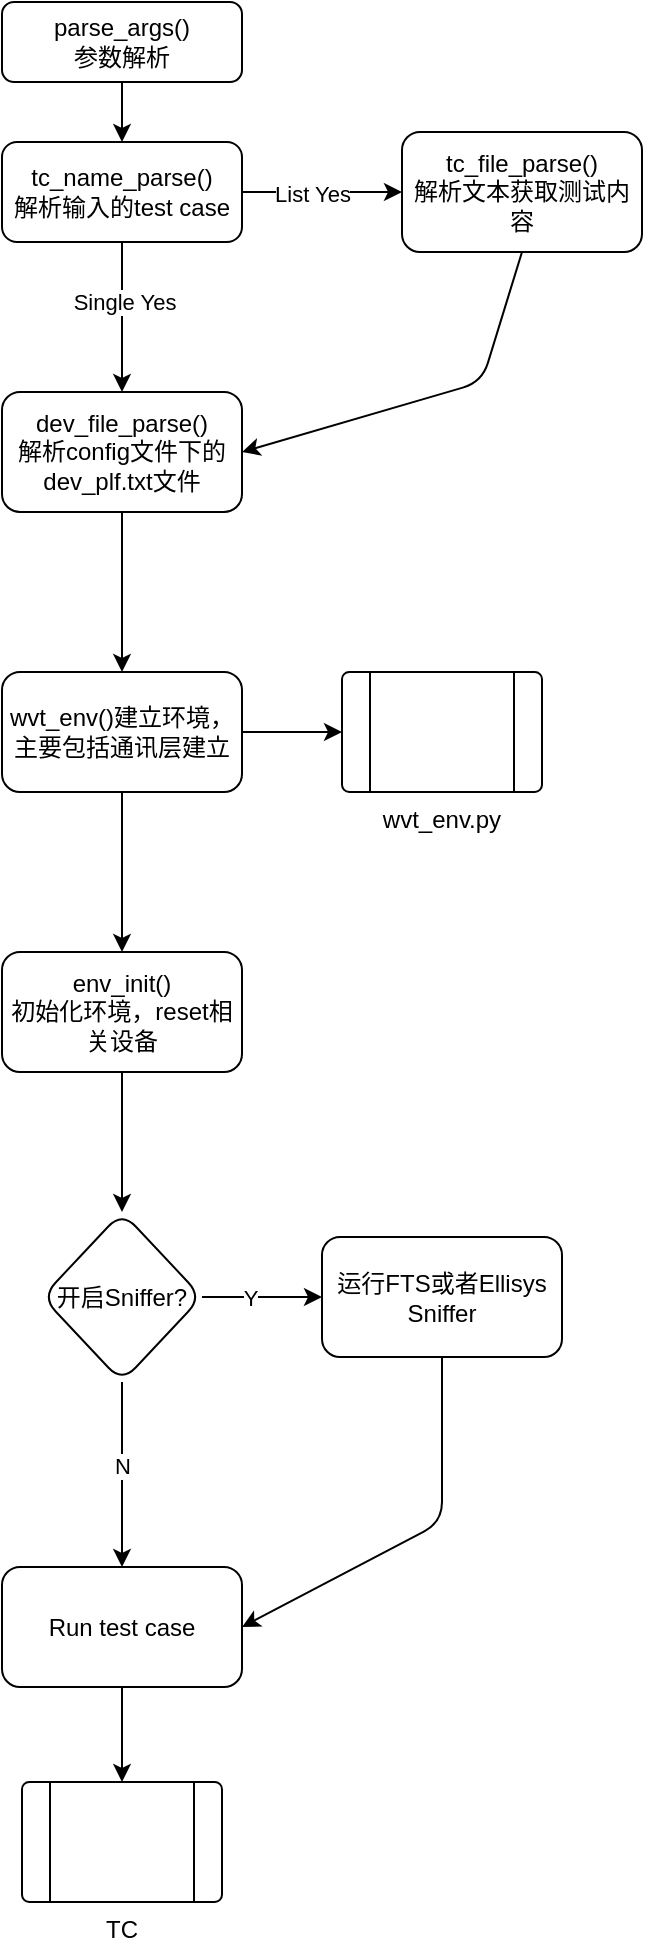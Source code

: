 <mxfile version="14.9.0" type="github">
  <diagram id="C5RBs43oDa-KdzZeNtuy" name="Page-1">
    <mxGraphModel dx="2171" dy="1181" grid="1" gridSize="10" guides="1" tooltips="1" connect="1" arrows="1" fold="1" page="1" pageScale="1" pageWidth="827" pageHeight="1169" math="0" shadow="0">
      <root>
        <mxCell id="WIyWlLk6GJQsqaUBKTNV-0" />
        <mxCell id="WIyWlLk6GJQsqaUBKTNV-1" parent="WIyWlLk6GJQsqaUBKTNV-0" />
        <mxCell id="iy4I2APVL6kOR7OKOTB_-1" value="" style="edgeStyle=orthogonalEdgeStyle;rounded=0;orthogonalLoop=1;jettySize=auto;html=1;" edge="1" parent="WIyWlLk6GJQsqaUBKTNV-1" source="WIyWlLk6GJQsqaUBKTNV-3" target="iy4I2APVL6kOR7OKOTB_-0">
          <mxGeometry relative="1" as="geometry" />
        </mxCell>
        <mxCell id="WIyWlLk6GJQsqaUBKTNV-3" value="parse_args()&lt;br&gt;参数解析" style="rounded=1;whiteSpace=wrap;html=1;fontSize=12;glass=0;strokeWidth=1;shadow=0;" parent="WIyWlLk6GJQsqaUBKTNV-1" vertex="1">
          <mxGeometry x="50" y="30" width="120" height="40" as="geometry" />
        </mxCell>
        <mxCell id="iy4I2APVL6kOR7OKOTB_-3" value="" style="edgeStyle=orthogonalEdgeStyle;rounded=0;orthogonalLoop=1;jettySize=auto;html=1;" edge="1" parent="WIyWlLk6GJQsqaUBKTNV-1" source="iy4I2APVL6kOR7OKOTB_-0" target="iy4I2APVL6kOR7OKOTB_-2">
          <mxGeometry relative="1" as="geometry" />
        </mxCell>
        <mxCell id="iy4I2APVL6kOR7OKOTB_-4" value="List Yes" style="edgeLabel;html=1;align=center;verticalAlign=middle;resizable=0;points=[];" vertex="1" connectable="0" parent="iy4I2APVL6kOR7OKOTB_-3">
          <mxGeometry x="-0.128" y="-1" relative="1" as="geometry">
            <mxPoint as="offset" />
          </mxGeometry>
        </mxCell>
        <mxCell id="iy4I2APVL6kOR7OKOTB_-6" value="" style="edgeStyle=orthogonalEdgeStyle;rounded=0;orthogonalLoop=1;jettySize=auto;html=1;" edge="1" parent="WIyWlLk6GJQsqaUBKTNV-1" source="iy4I2APVL6kOR7OKOTB_-0" target="iy4I2APVL6kOR7OKOTB_-5">
          <mxGeometry relative="1" as="geometry" />
        </mxCell>
        <mxCell id="iy4I2APVL6kOR7OKOTB_-7" value="Single Yes" style="edgeLabel;html=1;align=center;verticalAlign=middle;resizable=0;points=[];" vertex="1" connectable="0" parent="iy4I2APVL6kOR7OKOTB_-6">
          <mxGeometry x="-0.198" y="1" relative="1" as="geometry">
            <mxPoint as="offset" />
          </mxGeometry>
        </mxCell>
        <mxCell id="iy4I2APVL6kOR7OKOTB_-0" value="tc_name_parse()&lt;br&gt;解析输入的test case" style="whiteSpace=wrap;html=1;rounded=1;shadow=0;strokeWidth=1;glass=0;" vertex="1" parent="WIyWlLk6GJQsqaUBKTNV-1">
          <mxGeometry x="50" y="100" width="120" height="50" as="geometry" />
        </mxCell>
        <mxCell id="iy4I2APVL6kOR7OKOTB_-2" value="tc_file_parse()&lt;br&gt;解析文本获取测试内容" style="whiteSpace=wrap;html=1;rounded=1;shadow=0;strokeWidth=1;glass=0;" vertex="1" parent="WIyWlLk6GJQsqaUBKTNV-1">
          <mxGeometry x="250" y="95" width="120" height="60" as="geometry" />
        </mxCell>
        <mxCell id="iy4I2APVL6kOR7OKOTB_-13" value="" style="edgeStyle=orthogonalEdgeStyle;rounded=0;orthogonalLoop=1;jettySize=auto;html=1;" edge="1" parent="WIyWlLk6GJQsqaUBKTNV-1" source="iy4I2APVL6kOR7OKOTB_-5" target="iy4I2APVL6kOR7OKOTB_-12">
          <mxGeometry relative="1" as="geometry" />
        </mxCell>
        <mxCell id="iy4I2APVL6kOR7OKOTB_-5" value="dev_file_parse()&lt;br&gt;解析config文件下的dev_plf.txt文件" style="rounded=1;whiteSpace=wrap;html=1;shadow=0;strokeWidth=1;glass=0;" vertex="1" parent="WIyWlLk6GJQsqaUBKTNV-1">
          <mxGeometry x="50" y="225" width="120" height="60" as="geometry" />
        </mxCell>
        <mxCell id="iy4I2APVL6kOR7OKOTB_-11" value="" style="endArrow=classic;html=1;exitX=0.5;exitY=1;exitDx=0;exitDy=0;entryX=1;entryY=0.5;entryDx=0;entryDy=0;" edge="1" parent="WIyWlLk6GJQsqaUBKTNV-1" source="iy4I2APVL6kOR7OKOTB_-2" target="iy4I2APVL6kOR7OKOTB_-5">
          <mxGeometry width="50" height="50" relative="1" as="geometry">
            <mxPoint x="320" y="180" as="sourcePoint" />
            <mxPoint x="280" y="250" as="targetPoint" />
            <Array as="points">
              <mxPoint x="290" y="220" />
            </Array>
          </mxGeometry>
        </mxCell>
        <mxCell id="iy4I2APVL6kOR7OKOTB_-17" value="" style="edgeStyle=orthogonalEdgeStyle;rounded=0;orthogonalLoop=1;jettySize=auto;html=1;" edge="1" parent="WIyWlLk6GJQsqaUBKTNV-1" source="iy4I2APVL6kOR7OKOTB_-12" target="iy4I2APVL6kOR7OKOTB_-16">
          <mxGeometry relative="1" as="geometry" />
        </mxCell>
        <mxCell id="iy4I2APVL6kOR7OKOTB_-19" value="" style="edgeStyle=orthogonalEdgeStyle;rounded=0;orthogonalLoop=1;jettySize=auto;html=1;" edge="1" parent="WIyWlLk6GJQsqaUBKTNV-1" source="iy4I2APVL6kOR7OKOTB_-12" target="iy4I2APVL6kOR7OKOTB_-18">
          <mxGeometry relative="1" as="geometry" />
        </mxCell>
        <mxCell id="iy4I2APVL6kOR7OKOTB_-12" value="wvt_env()建立环境，主要包括通讯层建立" style="rounded=1;whiteSpace=wrap;html=1;shadow=0;strokeWidth=1;glass=0;" vertex="1" parent="WIyWlLk6GJQsqaUBKTNV-1">
          <mxGeometry x="50" y="365" width="120" height="60" as="geometry" />
        </mxCell>
        <mxCell id="iy4I2APVL6kOR7OKOTB_-16" value="wvt_env.py" style="verticalLabelPosition=bottom;verticalAlign=top;html=1;shape=process;whiteSpace=wrap;rounded=1;size=0.14;arcSize=6;" vertex="1" parent="WIyWlLk6GJQsqaUBKTNV-1">
          <mxGeometry x="220" y="365" width="100" height="60" as="geometry" />
        </mxCell>
        <mxCell id="iy4I2APVL6kOR7OKOTB_-21" value="" style="edgeStyle=orthogonalEdgeStyle;rounded=0;orthogonalLoop=1;jettySize=auto;html=1;" edge="1" parent="WIyWlLk6GJQsqaUBKTNV-1" source="iy4I2APVL6kOR7OKOTB_-18" target="iy4I2APVL6kOR7OKOTB_-20">
          <mxGeometry relative="1" as="geometry" />
        </mxCell>
        <mxCell id="iy4I2APVL6kOR7OKOTB_-18" value="env_init()&lt;br&gt;初始化环境，reset相关设备" style="whiteSpace=wrap;html=1;rounded=1;shadow=0;strokeWidth=1;glass=0;" vertex="1" parent="WIyWlLk6GJQsqaUBKTNV-1">
          <mxGeometry x="50" y="505" width="120" height="60" as="geometry" />
        </mxCell>
        <mxCell id="iy4I2APVL6kOR7OKOTB_-23" value="" style="edgeStyle=orthogonalEdgeStyle;rounded=0;orthogonalLoop=1;jettySize=auto;html=1;" edge="1" parent="WIyWlLk6GJQsqaUBKTNV-1" source="iy4I2APVL6kOR7OKOTB_-20" target="iy4I2APVL6kOR7OKOTB_-22">
          <mxGeometry relative="1" as="geometry" />
        </mxCell>
        <mxCell id="iy4I2APVL6kOR7OKOTB_-24" value="Y" style="edgeLabel;html=1;align=center;verticalAlign=middle;resizable=0;points=[];" vertex="1" connectable="0" parent="iy4I2APVL6kOR7OKOTB_-23">
          <mxGeometry x="-0.202" relative="1" as="geometry">
            <mxPoint as="offset" />
          </mxGeometry>
        </mxCell>
        <mxCell id="iy4I2APVL6kOR7OKOTB_-26" value="" style="edgeStyle=orthogonalEdgeStyle;rounded=0;orthogonalLoop=1;jettySize=auto;html=1;" edge="1" parent="WIyWlLk6GJQsqaUBKTNV-1" source="iy4I2APVL6kOR7OKOTB_-20" target="iy4I2APVL6kOR7OKOTB_-25">
          <mxGeometry relative="1" as="geometry" />
        </mxCell>
        <mxCell id="iy4I2APVL6kOR7OKOTB_-27" value="N" style="edgeLabel;html=1;align=center;verticalAlign=middle;resizable=0;points=[];" vertex="1" connectable="0" parent="iy4I2APVL6kOR7OKOTB_-26">
          <mxGeometry x="-0.096" relative="1" as="geometry">
            <mxPoint as="offset" />
          </mxGeometry>
        </mxCell>
        <mxCell id="iy4I2APVL6kOR7OKOTB_-20" value="开启Sniffer?" style="rhombus;whiteSpace=wrap;html=1;rounded=1;shadow=0;strokeWidth=1;glass=0;" vertex="1" parent="WIyWlLk6GJQsqaUBKTNV-1">
          <mxGeometry x="70" y="635" width="80" height="85" as="geometry" />
        </mxCell>
        <mxCell id="iy4I2APVL6kOR7OKOTB_-22" value="运行FTS或者Ellisys Sniffer" style="whiteSpace=wrap;html=1;rounded=1;shadow=0;strokeWidth=1;glass=0;" vertex="1" parent="WIyWlLk6GJQsqaUBKTNV-1">
          <mxGeometry x="210" y="647.5" width="120" height="60" as="geometry" />
        </mxCell>
        <mxCell id="iy4I2APVL6kOR7OKOTB_-32" value="" style="edgeStyle=orthogonalEdgeStyle;rounded=0;orthogonalLoop=1;jettySize=auto;html=1;" edge="1" parent="WIyWlLk6GJQsqaUBKTNV-1" source="iy4I2APVL6kOR7OKOTB_-25" target="iy4I2APVL6kOR7OKOTB_-31">
          <mxGeometry relative="1" as="geometry" />
        </mxCell>
        <mxCell id="iy4I2APVL6kOR7OKOTB_-25" value="Run test case" style="whiteSpace=wrap;html=1;rounded=1;shadow=0;strokeWidth=1;glass=0;" vertex="1" parent="WIyWlLk6GJQsqaUBKTNV-1">
          <mxGeometry x="50" y="812.5" width="120" height="60" as="geometry" />
        </mxCell>
        <mxCell id="iy4I2APVL6kOR7OKOTB_-31" value="TC" style="verticalLabelPosition=bottom;verticalAlign=top;html=1;shape=process;whiteSpace=wrap;rounded=1;size=0.14;arcSize=6;" vertex="1" parent="WIyWlLk6GJQsqaUBKTNV-1">
          <mxGeometry x="60" y="920" width="100" height="60" as="geometry" />
        </mxCell>
        <mxCell id="iy4I2APVL6kOR7OKOTB_-33" value="" style="endArrow=classic;html=1;exitX=0.5;exitY=1;exitDx=0;exitDy=0;entryX=1;entryY=0.5;entryDx=0;entryDy=0;" edge="1" parent="WIyWlLk6GJQsqaUBKTNV-1" source="iy4I2APVL6kOR7OKOTB_-22" target="iy4I2APVL6kOR7OKOTB_-25">
          <mxGeometry width="50" height="50" relative="1" as="geometry">
            <mxPoint x="270" y="757.5" as="sourcePoint" />
            <mxPoint x="320" y="707.5" as="targetPoint" />
            <Array as="points">
              <mxPoint x="270" y="790" />
            </Array>
          </mxGeometry>
        </mxCell>
      </root>
    </mxGraphModel>
  </diagram>
</mxfile>
